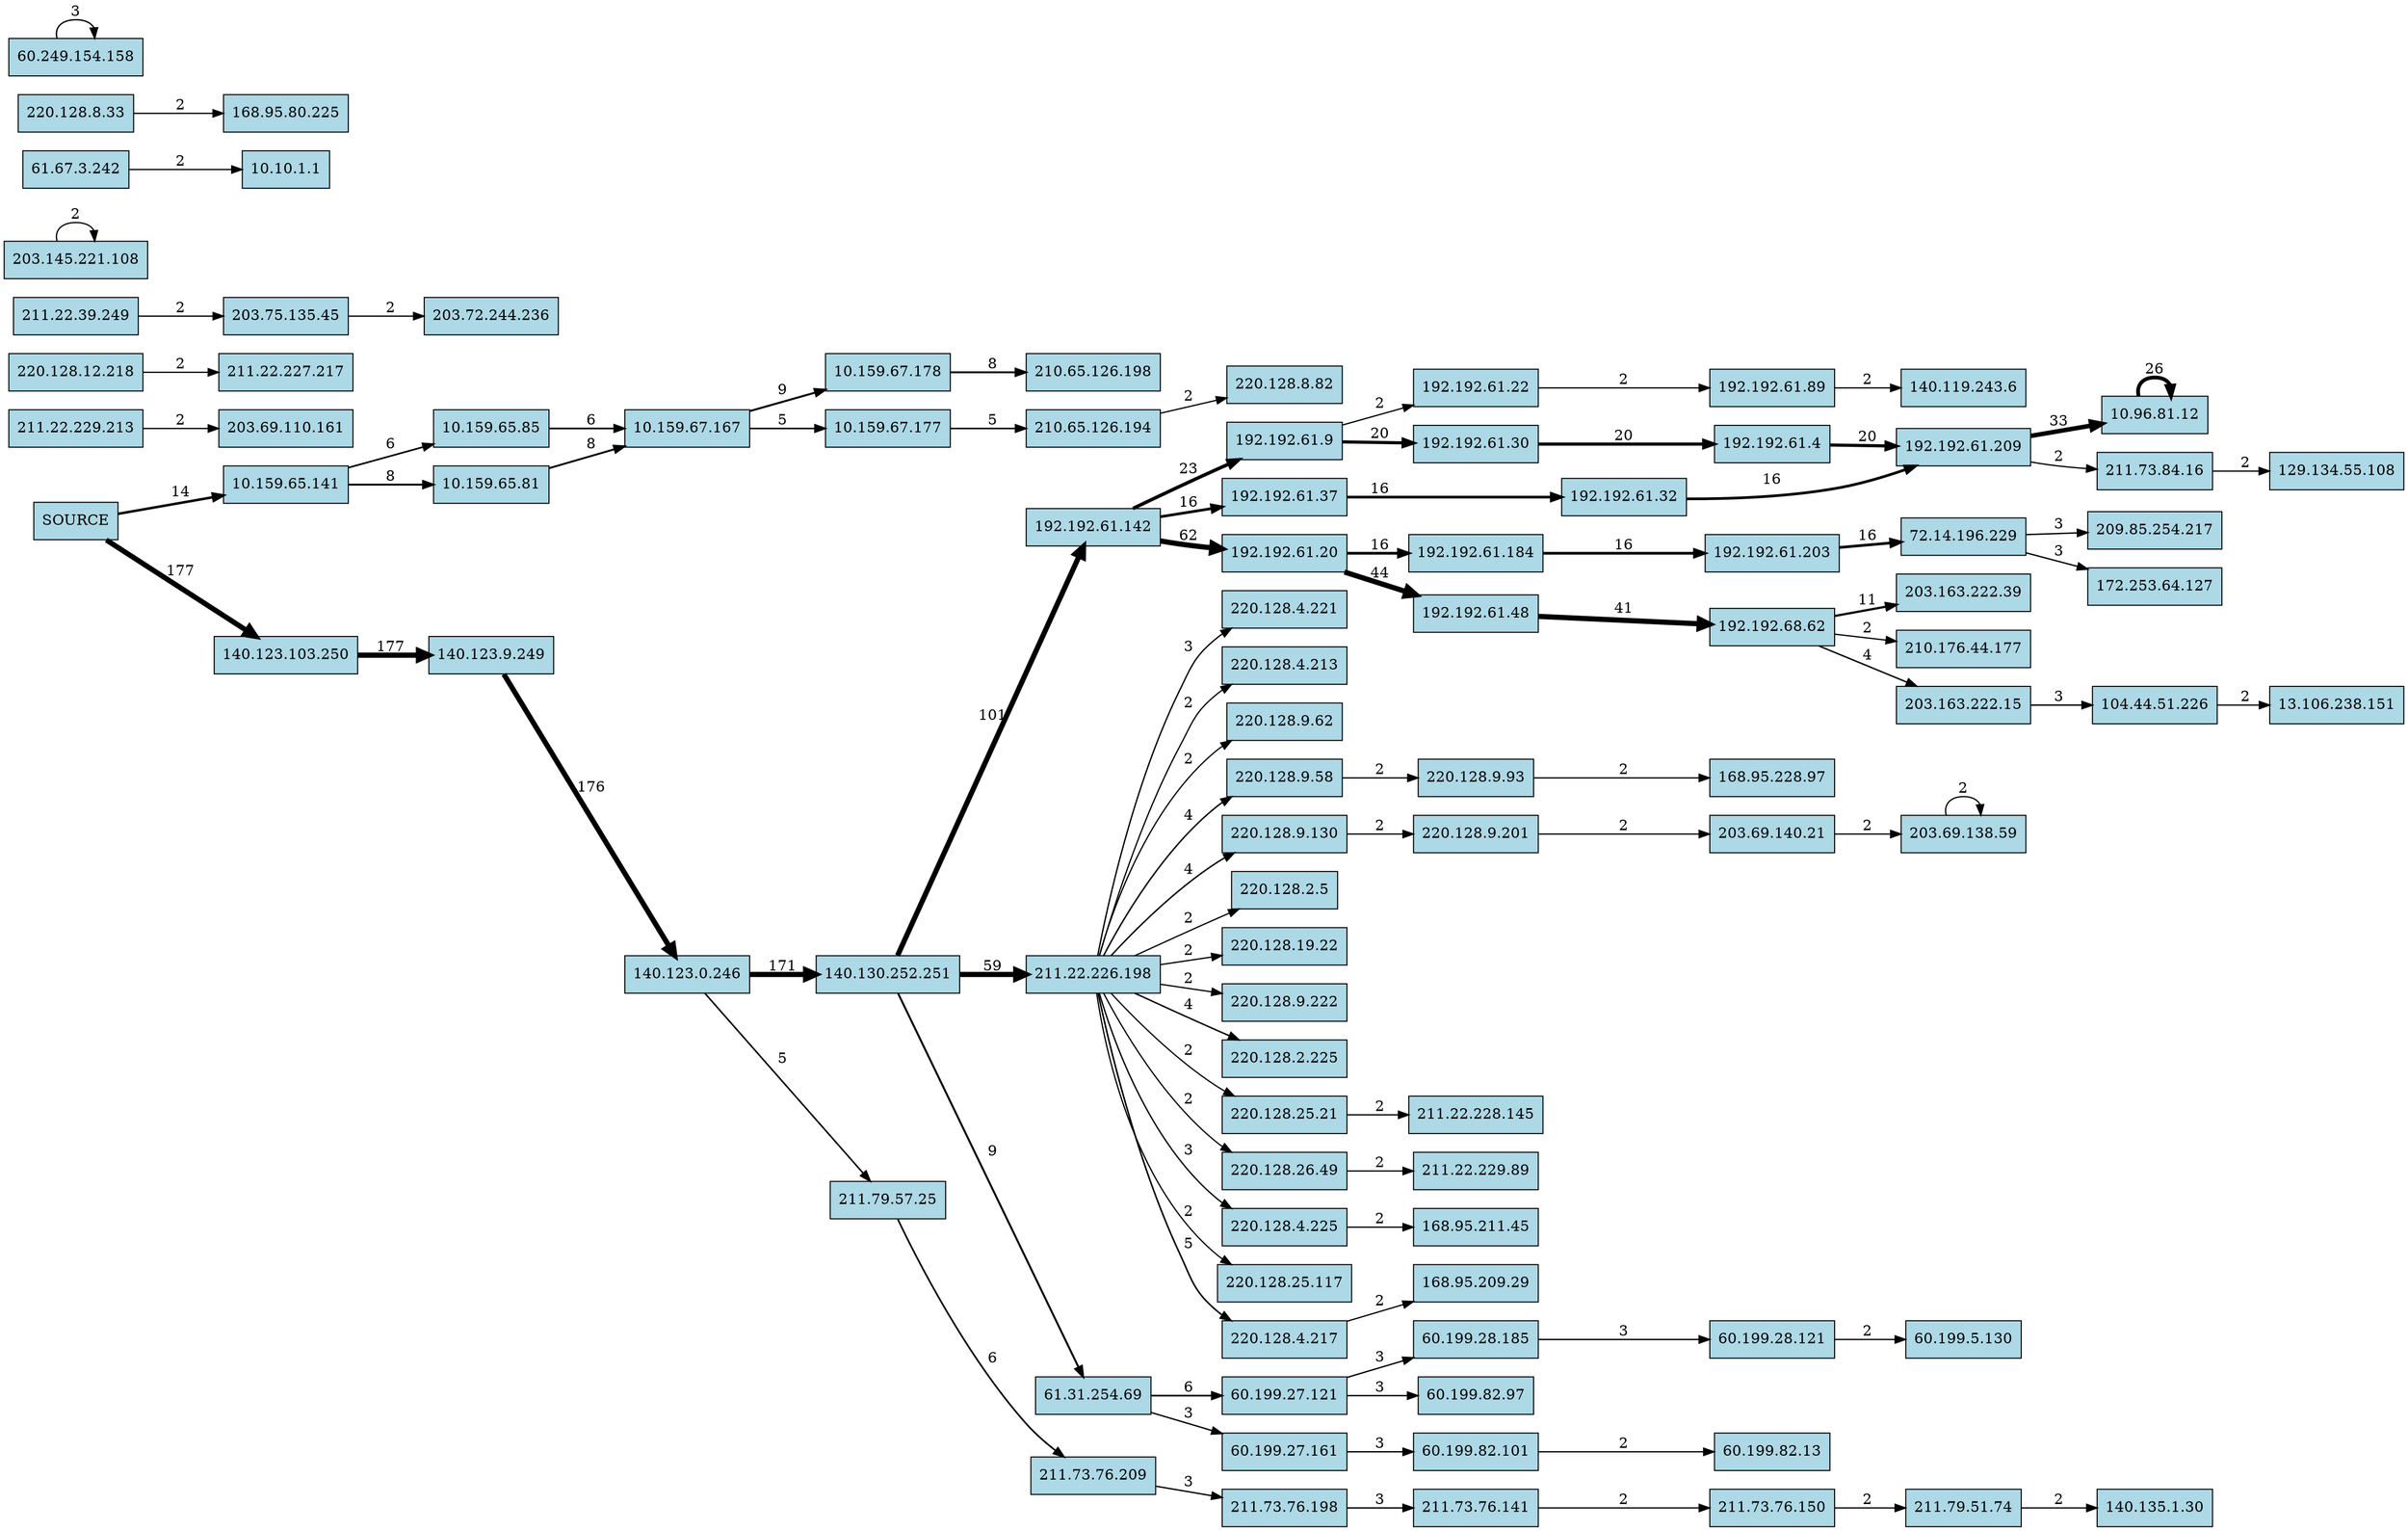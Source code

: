 digraph ISPTopology {
  rankdir=LR;
  node [shape=box, style=filled, fillcolor=lightblue];

  "SOURCE" -> "10.159.65.141" [label="14", penwidth=2.4];
  "10.159.65.141" -> "10.159.65.81" [label="8", penwidth=1.8];
  "10.159.65.81" -> "10.159.67.167" [label="8", penwidth=1.8];
  "10.159.67.167" -> "10.159.67.178" [label="9", penwidth=1.9];
  "10.159.67.178" -> "210.65.126.198" [label="8", penwidth=1.8];
  "10.159.67.167" -> "10.159.67.177" [label="5", penwidth=1.5];
  "10.159.67.177" -> "210.65.126.194" [label="5", penwidth=1.5];
  "211.22.229.213" -> "203.69.110.161" [label="2", penwidth=1.2];
  "10.159.65.141" -> "10.159.65.85" [label="6", penwidth=1.6];
  "10.159.65.85" -> "10.159.67.167" [label="6", penwidth=1.6];
  "SOURCE" -> "140.123.103.250" [label="177", penwidth=5.0];
  "140.123.103.250" -> "140.123.9.249" [label="177", penwidth=5.0];
  "140.123.9.249" -> "140.123.0.246" [label="176", penwidth=5.0];
  "140.123.0.246" -> "140.130.252.251" [label="171", penwidth=5.0];
  "140.130.252.251" -> "192.192.61.142" [label="101", penwidth=5.0];
  "192.192.61.142" -> "192.192.61.9" [label="23", penwidth=3.3];
  "192.192.61.9" -> "192.192.61.30" [label="20", penwidth=3.0];
  "192.192.61.30" -> "192.192.61.4" [label="20", penwidth=3.0];
  "192.192.61.4" -> "192.192.61.209" [label="20", penwidth=3.0];
  "192.192.61.209" -> "10.96.81.12" [label="33", penwidth=4.3];
  "140.130.252.251" -> "211.22.226.198" [label="59", penwidth=5.0];
  "192.192.61.142" -> "192.192.61.37" [label="16", penwidth=2.6];
  "192.192.61.37" -> "192.192.61.32" [label="16", penwidth=2.6];
  "192.192.61.32" -> "192.192.61.209" [label="16", penwidth=2.6];
  "192.192.61.142" -> "192.192.61.20" [label="62", penwidth=5.0];
  "192.192.61.20" -> "192.192.61.48" [label="44", penwidth=5.0];
  "192.192.61.48" -> "192.192.68.62" [label="41", penwidth=5.0];
  "192.192.68.62" -> "203.163.222.39" [label="11", penwidth=2.1];
  "10.96.81.12" -> "10.96.81.12" [label="26", penwidth=3.6];
  "211.22.226.198" -> "220.128.9.222" [label="2", penwidth=1.2];
  "220.128.12.218" -> "211.22.227.217" [label="2", penwidth=1.2];
  "211.22.226.198" -> "220.128.2.225" [label="4", penwidth=1.4];
  "211.22.226.198" -> "220.128.25.21" [label="2", penwidth=1.2];
  "220.128.25.21" -> "211.22.228.145" [label="2", penwidth=1.2];
  "211.22.226.198" -> "220.128.26.49" [label="2", penwidth=1.2];
  "220.128.26.49" -> "211.22.229.89" [label="2", penwidth=1.2];
  "210.65.126.194" -> "220.128.8.82" [label="2", penwidth=1.2];
  "211.22.39.249" -> "203.75.135.45" [label="2", penwidth=1.2];
  "203.75.135.45" -> "203.72.244.236" [label="2", penwidth=1.2];
  "140.123.0.246" -> "211.79.57.25" [label="5", penwidth=1.5];
  "211.79.57.25" -> "211.73.76.209" [label="6", penwidth=1.6];
  "203.145.221.108" -> "203.145.221.108" [label="2", penwidth=1.2];
  "211.73.76.209" -> "211.73.76.198" [label="3", penwidth=1.3];
  "211.73.76.198" -> "211.73.76.141" [label="3", penwidth=1.3];
  "211.73.76.141" -> "211.73.76.150" [label="2", penwidth=1.2];
  "211.73.76.150" -> "211.79.51.74" [label="2", penwidth=1.2];
  "211.79.51.74" -> "140.135.1.30" [label="2", penwidth=1.2];
  "192.192.61.9" -> "192.192.61.22" [label="2", penwidth=1.2];
  "192.192.61.22" -> "192.192.61.89" [label="2", penwidth=1.2];
  "192.192.61.89" -> "140.119.243.6" [label="2", penwidth=1.2];
  "211.22.226.198" -> "220.128.4.225" [label="3", penwidth=1.3];
  "220.128.4.225" -> "168.95.211.45" [label="2", penwidth=1.2];
  "211.22.226.198" -> "220.128.25.117" [label="2", penwidth=1.2];
  "211.22.226.198" -> "220.128.4.217" [label="5", penwidth=1.5];
  "211.22.226.198" -> "220.128.4.221" [label="3", penwidth=1.3];
  "211.22.226.198" -> "220.128.4.213" [label="2", penwidth=1.2];
  "140.130.252.251" -> "61.31.254.69" [label="9", penwidth=1.9];
  "61.31.254.69" -> "60.199.27.161" [label="3", penwidth=1.3];
  "60.199.27.161" -> "60.199.82.101" [label="3", penwidth=1.3];
  "61.67.3.242" -> "10.10.1.1" [label="2", penwidth=1.2];
  "61.31.254.69" -> "60.199.27.121" [label="6", penwidth=1.6];
  "60.199.27.121" -> "60.199.82.97" [label="3", penwidth=1.3];
  "60.199.82.101" -> "60.199.82.13" [label="2", penwidth=1.2];
  "211.22.226.198" -> "220.128.9.62" [label="2", penwidth=1.2];
  "220.128.8.33" -> "168.95.80.225" [label="2", penwidth=1.2];
  "211.22.226.198" -> "220.128.9.58" [label="4", penwidth=1.4];
  "211.22.226.198" -> "220.128.9.130" [label="4", penwidth=1.4];
  "192.192.61.20" -> "192.192.61.184" [label="16", penwidth=2.6];
  "192.192.61.184" -> "192.192.61.203" [label="16", penwidth=2.6];
  "192.192.61.203" -> "72.14.196.229" [label="16", penwidth=2.6];
  "60.199.27.121" -> "60.199.28.185" [label="3", penwidth=1.3];
  "60.199.28.185" -> "60.199.28.121" [label="3", penwidth=1.3];
  "60.199.28.121" -> "60.199.5.130" [label="2", penwidth=1.2];
  "220.128.9.130" -> "220.128.9.201" [label="2", penwidth=1.2];
  "220.128.9.201" -> "203.69.140.21" [label="2", penwidth=1.2];
  "203.69.140.21" -> "203.69.138.59" [label="2", penwidth=1.2];
  "203.69.138.59" -> "203.69.138.59" [label="2", penwidth=1.2];
  "192.192.68.62" -> "210.176.44.177" [label="2", penwidth=1.2];
  "192.192.68.62" -> "203.163.222.15" [label="4", penwidth=1.4];
  "203.163.222.15" -> "104.44.51.226" [label="3", penwidth=1.3];
  "104.44.51.226" -> "13.106.238.151" [label="2", penwidth=1.2];
  "220.128.9.58" -> "220.128.9.93" [label="2", penwidth=1.2];
  "72.14.196.229" -> "209.85.254.217" [label="3", penwidth=1.3];
  "211.22.226.198" -> "220.128.2.5" [label="2", penwidth=1.2];
  "220.128.9.93" -> "168.95.228.97" [label="2", penwidth=1.2];
  "60.249.154.158" -> "60.249.154.158" [label="3", penwidth=1.3];
  "220.128.4.217" -> "168.95.209.29" [label="2", penwidth=1.2];
  "72.14.196.229" -> "172.253.64.127" [label="3", penwidth=1.3];
  "192.192.61.209" -> "211.73.84.16" [label="2", penwidth=1.2];
  "211.73.84.16" -> "129.134.55.108" [label="2", penwidth=1.2];
  "211.22.226.198" -> "220.128.19.22" [label="2", penwidth=1.2];
}
